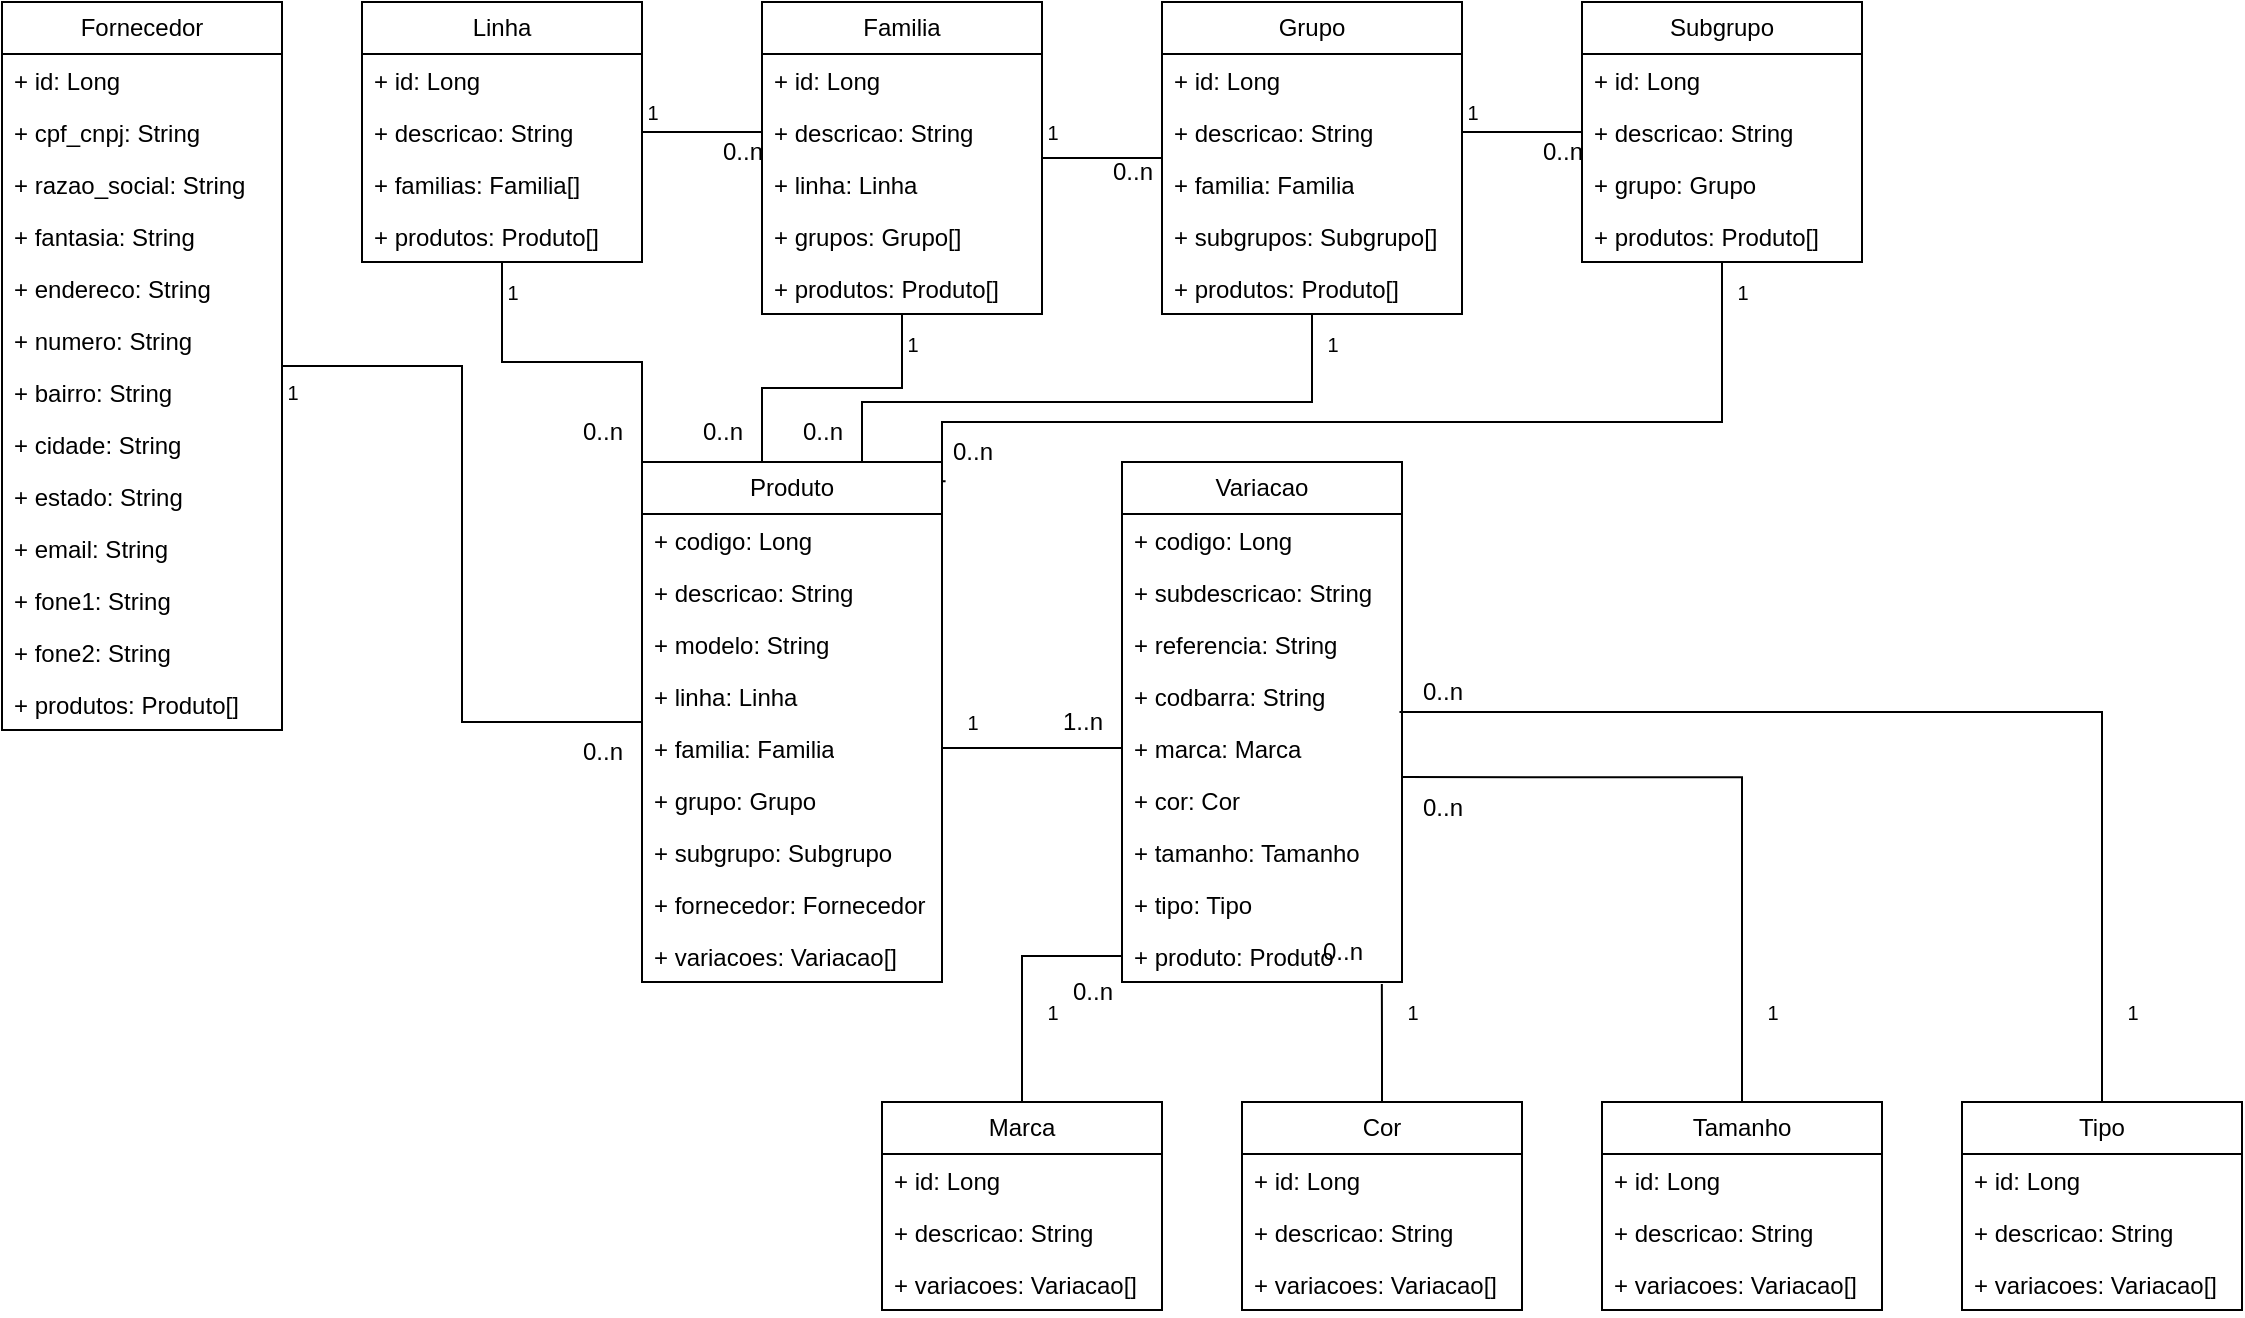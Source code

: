 <mxfile version="24.7.6">
  <diagram name="Página-1" id="uwY5rH605NIhkcGj8N-c">
    <mxGraphModel dx="1043" dy="580" grid="1" gridSize="10" guides="1" tooltips="1" connect="1" arrows="1" fold="1" page="1" pageScale="1" pageWidth="1169" pageHeight="827" math="0" shadow="0">
      <root>
        <mxCell id="0" />
        <mxCell id="1" parent="0" />
        <mxCell id="MWL_IQuI9ojlUBa2FBIf-15" style="edgeStyle=orthogonalEdgeStyle;rounded=0;orthogonalLoop=1;jettySize=auto;html=1;entryX=0;entryY=0;entryDx=0;entryDy=0;endArrow=none;endFill=0;" edge="1" parent="1" source="tdAu6xV_hupiu8KRXxIJ-1" target="EgEmd3ckSdjU1ePj8vTz-7">
          <mxGeometry relative="1" as="geometry" />
        </mxCell>
        <mxCell id="tdAu6xV_hupiu8KRXxIJ-1" value="Linha" style="swimlane;fontStyle=0;childLayout=stackLayout;horizontal=1;startSize=26;fillColor=none;horizontalStack=0;resizeParent=1;resizeParentMax=0;resizeLast=0;collapsible=1;marginBottom=0;whiteSpace=wrap;html=1;" parent="1" vertex="1">
          <mxGeometry x="220" y="40" width="140" height="130" as="geometry" />
        </mxCell>
        <mxCell id="tdAu6xV_hupiu8KRXxIJ-2" value="+ id: Long" style="text;strokeColor=none;fillColor=none;align=left;verticalAlign=top;spacingLeft=4;spacingRight=4;overflow=hidden;rotatable=0;points=[[0,0.5],[1,0.5]];portConstraint=eastwest;whiteSpace=wrap;html=1;" parent="tdAu6xV_hupiu8KRXxIJ-1" vertex="1">
          <mxGeometry y="26" width="140" height="26" as="geometry" />
        </mxCell>
        <mxCell id="tdAu6xV_hupiu8KRXxIJ-3" value="+ descricao: String" style="text;strokeColor=none;fillColor=none;align=left;verticalAlign=top;spacingLeft=4;spacingRight=4;overflow=hidden;rotatable=0;points=[[0,0.5],[1,0.5]];portConstraint=eastwest;whiteSpace=wrap;html=1;" parent="tdAu6xV_hupiu8KRXxIJ-1" vertex="1">
          <mxGeometry y="52" width="140" height="26" as="geometry" />
        </mxCell>
        <mxCell id="MWL_IQuI9ojlUBa2FBIf-1" value="+ familias: Familia[]" style="text;strokeColor=none;fillColor=none;align=left;verticalAlign=top;spacingLeft=4;spacingRight=4;overflow=hidden;rotatable=0;points=[[0,0.5],[1,0.5]];portConstraint=eastwest;whiteSpace=wrap;html=1;" vertex="1" parent="tdAu6xV_hupiu8KRXxIJ-1">
          <mxGeometry y="78" width="140" height="26" as="geometry" />
        </mxCell>
        <mxCell id="MWL_IQuI9ojlUBa2FBIf-30" value="+ produtos: Produto[]" style="text;strokeColor=none;fillColor=none;align=left;verticalAlign=top;spacingLeft=4;spacingRight=4;overflow=hidden;rotatable=0;points=[[0,0.5],[1,0.5]];portConstraint=eastwest;whiteSpace=wrap;html=1;" vertex="1" parent="tdAu6xV_hupiu8KRXxIJ-1">
          <mxGeometry y="104" width="140" height="26" as="geometry" />
        </mxCell>
        <mxCell id="MWL_IQuI9ojlUBa2FBIf-72" style="edgeStyle=orthogonalEdgeStyle;rounded=0;orthogonalLoop=1;jettySize=auto;html=1;endArrow=none;endFill=0;" edge="1" parent="1" source="tdAu6xV_hupiu8KRXxIJ-5" target="EgEmd3ckSdjU1ePj8vTz-7">
          <mxGeometry relative="1" as="geometry">
            <Array as="points">
              <mxPoint x="490" y="233" />
              <mxPoint x="420" y="233" />
            </Array>
          </mxGeometry>
        </mxCell>
        <mxCell id="tdAu6xV_hupiu8KRXxIJ-5" value="Familia" style="swimlane;fontStyle=0;childLayout=stackLayout;horizontal=1;startSize=26;fillColor=none;horizontalStack=0;resizeParent=1;resizeParentMax=0;resizeLast=0;collapsible=1;marginBottom=0;whiteSpace=wrap;html=1;" parent="1" vertex="1">
          <mxGeometry x="420" y="40" width="140" height="156" as="geometry" />
        </mxCell>
        <mxCell id="tdAu6xV_hupiu8KRXxIJ-6" value="+ id: Long" style="text;strokeColor=none;fillColor=none;align=left;verticalAlign=top;spacingLeft=4;spacingRight=4;overflow=hidden;rotatable=0;points=[[0,0.5],[1,0.5]];portConstraint=eastwest;whiteSpace=wrap;html=1;" parent="tdAu6xV_hupiu8KRXxIJ-5" vertex="1">
          <mxGeometry y="26" width="140" height="26" as="geometry" />
        </mxCell>
        <mxCell id="tdAu6xV_hupiu8KRXxIJ-7" value="+ descricao: String" style="text;strokeColor=none;fillColor=none;align=left;verticalAlign=top;spacingLeft=4;spacingRight=4;overflow=hidden;rotatable=0;points=[[0,0.5],[1,0.5]];portConstraint=eastwest;whiteSpace=wrap;html=1;" parent="tdAu6xV_hupiu8KRXxIJ-5" vertex="1">
          <mxGeometry y="52" width="140" height="26" as="geometry" />
        </mxCell>
        <mxCell id="MWL_IQuI9ojlUBa2FBIf-66" value="+ linha: Linha" style="text;strokeColor=none;fillColor=none;align=left;verticalAlign=top;spacingLeft=4;spacingRight=4;overflow=hidden;rotatable=0;points=[[0,0.5],[1,0.5]];portConstraint=eastwest;whiteSpace=wrap;html=1;" vertex="1" parent="tdAu6xV_hupiu8KRXxIJ-5">
          <mxGeometry y="78" width="140" height="26" as="geometry" />
        </mxCell>
        <mxCell id="MWL_IQuI9ojlUBa2FBIf-2" value="+ grupos: Grupo[]" style="text;strokeColor=none;fillColor=none;align=left;verticalAlign=top;spacingLeft=4;spacingRight=4;overflow=hidden;rotatable=0;points=[[0,0.5],[1,0.5]];portConstraint=eastwest;whiteSpace=wrap;html=1;" vertex="1" parent="tdAu6xV_hupiu8KRXxIJ-5">
          <mxGeometry y="104" width="140" height="26" as="geometry" />
        </mxCell>
        <mxCell id="MWL_IQuI9ojlUBa2FBIf-31" value="+ produtos: Produto[]" style="text;strokeColor=none;fillColor=none;align=left;verticalAlign=top;spacingLeft=4;spacingRight=4;overflow=hidden;rotatable=0;points=[[0,0.5],[1,0.5]];portConstraint=eastwest;whiteSpace=wrap;html=1;" vertex="1" parent="tdAu6xV_hupiu8KRXxIJ-5">
          <mxGeometry y="130" width="140" height="26" as="geometry" />
        </mxCell>
        <mxCell id="MWL_IQuI9ojlUBa2FBIf-70" style="edgeStyle=orthogonalEdgeStyle;rounded=0;orthogonalLoop=1;jettySize=auto;html=1;endArrow=none;endFill=0;" edge="1" parent="1" source="tdAu6xV_hupiu8KRXxIJ-9" target="tdAu6xV_hupiu8KRXxIJ-5">
          <mxGeometry relative="1" as="geometry" />
        </mxCell>
        <mxCell id="MWL_IQuI9ojlUBa2FBIf-73" style="edgeStyle=orthogonalEdgeStyle;rounded=0;orthogonalLoop=1;jettySize=auto;html=1;endArrow=none;endFill=0;" edge="1" parent="1" source="tdAu6xV_hupiu8KRXxIJ-9" target="EgEmd3ckSdjU1ePj8vTz-7">
          <mxGeometry relative="1" as="geometry">
            <Array as="points">
              <mxPoint x="695" y="240" />
              <mxPoint x="470" y="240" />
            </Array>
          </mxGeometry>
        </mxCell>
        <mxCell id="tdAu6xV_hupiu8KRXxIJ-9" value="Grupo" style="swimlane;fontStyle=0;childLayout=stackLayout;horizontal=1;startSize=26;fillColor=none;horizontalStack=0;resizeParent=1;resizeParentMax=0;resizeLast=0;collapsible=1;marginBottom=0;whiteSpace=wrap;html=1;" parent="1" vertex="1">
          <mxGeometry x="620" y="40" width="150" height="156" as="geometry" />
        </mxCell>
        <mxCell id="tdAu6xV_hupiu8KRXxIJ-10" value="+ id: Long" style="text;strokeColor=none;fillColor=none;align=left;verticalAlign=top;spacingLeft=4;spacingRight=4;overflow=hidden;rotatable=0;points=[[0,0.5],[1,0.5]];portConstraint=eastwest;whiteSpace=wrap;html=1;" parent="tdAu6xV_hupiu8KRXxIJ-9" vertex="1">
          <mxGeometry y="26" width="150" height="26" as="geometry" />
        </mxCell>
        <mxCell id="tdAu6xV_hupiu8KRXxIJ-11" value="+ descricao: String" style="text;strokeColor=none;fillColor=none;align=left;verticalAlign=top;spacingLeft=4;spacingRight=4;overflow=hidden;rotatable=0;points=[[0,0.5],[1,0.5]];portConstraint=eastwest;whiteSpace=wrap;html=1;" parent="tdAu6xV_hupiu8KRXxIJ-9" vertex="1">
          <mxGeometry y="52" width="150" height="26" as="geometry" />
        </mxCell>
        <mxCell id="MWL_IQuI9ojlUBa2FBIf-67" value="+ familia: Familia" style="text;strokeColor=none;fillColor=none;align=left;verticalAlign=top;spacingLeft=4;spacingRight=4;overflow=hidden;rotatable=0;points=[[0,0.5],[1,0.5]];portConstraint=eastwest;whiteSpace=wrap;html=1;" vertex="1" parent="tdAu6xV_hupiu8KRXxIJ-9">
          <mxGeometry y="78" width="150" height="26" as="geometry" />
        </mxCell>
        <mxCell id="MWL_IQuI9ojlUBa2FBIf-3" value="+ subgrupos: Subgrupo[]" style="text;strokeColor=none;fillColor=none;align=left;verticalAlign=top;spacingLeft=4;spacingRight=4;overflow=hidden;rotatable=0;points=[[0,0.5],[1,0.5]];portConstraint=eastwest;whiteSpace=wrap;html=1;" vertex="1" parent="tdAu6xV_hupiu8KRXxIJ-9">
          <mxGeometry y="104" width="150" height="26" as="geometry" />
        </mxCell>
        <mxCell id="MWL_IQuI9ojlUBa2FBIf-32" value="+ produtos: Produto[]" style="text;strokeColor=none;fillColor=none;align=left;verticalAlign=top;spacingLeft=4;spacingRight=4;overflow=hidden;rotatable=0;points=[[0,0.5],[1,0.5]];portConstraint=eastwest;whiteSpace=wrap;html=1;" vertex="1" parent="tdAu6xV_hupiu8KRXxIJ-9">
          <mxGeometry y="130" width="150" height="26" as="geometry" />
        </mxCell>
        <mxCell id="tdAu6xV_hupiu8KRXxIJ-12" value="Subgrupo" style="swimlane;fontStyle=0;childLayout=stackLayout;horizontal=1;startSize=26;fillColor=none;horizontalStack=0;resizeParent=1;resizeParentMax=0;resizeLast=0;collapsible=1;marginBottom=0;whiteSpace=wrap;html=1;" parent="1" vertex="1">
          <mxGeometry x="830" y="40" width="140" height="130" as="geometry" />
        </mxCell>
        <mxCell id="tdAu6xV_hupiu8KRXxIJ-13" value="+ id: Long" style="text;strokeColor=none;fillColor=none;align=left;verticalAlign=top;spacingLeft=4;spacingRight=4;overflow=hidden;rotatable=0;points=[[0,0.5],[1,0.5]];portConstraint=eastwest;whiteSpace=wrap;html=1;" parent="tdAu6xV_hupiu8KRXxIJ-12" vertex="1">
          <mxGeometry y="26" width="140" height="26" as="geometry" />
        </mxCell>
        <mxCell id="tdAu6xV_hupiu8KRXxIJ-14" value="+ descricao: String" style="text;strokeColor=none;fillColor=none;align=left;verticalAlign=top;spacingLeft=4;spacingRight=4;overflow=hidden;rotatable=0;points=[[0,0.5],[1,0.5]];portConstraint=eastwest;whiteSpace=wrap;html=1;" parent="tdAu6xV_hupiu8KRXxIJ-12" vertex="1">
          <mxGeometry y="52" width="140" height="26" as="geometry" />
        </mxCell>
        <mxCell id="MWL_IQuI9ojlUBa2FBIf-68" value="+ grupo: Grupo" style="text;strokeColor=none;fillColor=none;align=left;verticalAlign=top;spacingLeft=4;spacingRight=4;overflow=hidden;rotatable=0;points=[[0,0.5],[1,0.5]];portConstraint=eastwest;whiteSpace=wrap;html=1;" vertex="1" parent="tdAu6xV_hupiu8KRXxIJ-12">
          <mxGeometry y="78" width="140" height="26" as="geometry" />
        </mxCell>
        <mxCell id="MWL_IQuI9ojlUBa2FBIf-33" value="+ produtos: Produto[]" style="text;strokeColor=none;fillColor=none;align=left;verticalAlign=top;spacingLeft=4;spacingRight=4;overflow=hidden;rotatable=0;points=[[0,0.5],[1,0.5]];portConstraint=eastwest;whiteSpace=wrap;html=1;" vertex="1" parent="tdAu6xV_hupiu8KRXxIJ-12">
          <mxGeometry y="104" width="140" height="26" as="geometry" />
        </mxCell>
        <mxCell id="MWL_IQuI9ojlUBa2FBIf-22" style="edgeStyle=orthogonalEdgeStyle;rounded=0;orthogonalLoop=1;jettySize=auto;html=1;endArrow=none;endFill=0;" edge="1" parent="1" source="tdAu6xV_hupiu8KRXxIJ-15" target="EgEmd3ckSdjU1ePj8vTz-23">
          <mxGeometry relative="1" as="geometry">
            <Array as="points">
              <mxPoint x="550" y="517" />
              <mxPoint x="600" y="517" />
            </Array>
          </mxGeometry>
        </mxCell>
        <mxCell id="tdAu6xV_hupiu8KRXxIJ-15" value="Marca" style="swimlane;fontStyle=0;childLayout=stackLayout;horizontal=1;startSize=26;fillColor=none;horizontalStack=0;resizeParent=1;resizeParentMax=0;resizeLast=0;collapsible=1;marginBottom=0;whiteSpace=wrap;html=1;" parent="1" vertex="1">
          <mxGeometry x="480" y="590" width="140" height="104" as="geometry" />
        </mxCell>
        <mxCell id="tdAu6xV_hupiu8KRXxIJ-16" value="+ id: Long" style="text;strokeColor=none;fillColor=none;align=left;verticalAlign=top;spacingLeft=4;spacingRight=4;overflow=hidden;rotatable=0;points=[[0,0.5],[1,0.5]];portConstraint=eastwest;whiteSpace=wrap;html=1;" parent="tdAu6xV_hupiu8KRXxIJ-15" vertex="1">
          <mxGeometry y="26" width="140" height="26" as="geometry" />
        </mxCell>
        <mxCell id="tdAu6xV_hupiu8KRXxIJ-17" value="+ descricao: String" style="text;strokeColor=none;fillColor=none;align=left;verticalAlign=top;spacingLeft=4;spacingRight=4;overflow=hidden;rotatable=0;points=[[0,0.5],[1,0.5]];portConstraint=eastwest;whiteSpace=wrap;html=1;" parent="tdAu6xV_hupiu8KRXxIJ-15" vertex="1">
          <mxGeometry y="52" width="140" height="26" as="geometry" />
        </mxCell>
        <mxCell id="MWL_IQuI9ojlUBa2FBIf-35" value="+ variacoes: Variacao[]" style="text;strokeColor=none;fillColor=none;align=left;verticalAlign=top;spacingLeft=4;spacingRight=4;overflow=hidden;rotatable=0;points=[[0,0.5],[1,0.5]];portConstraint=eastwest;whiteSpace=wrap;html=1;" vertex="1" parent="tdAu6xV_hupiu8KRXxIJ-15">
          <mxGeometry y="78" width="140" height="26" as="geometry" />
        </mxCell>
        <mxCell id="MWL_IQuI9ojlUBa2FBIf-14" style="edgeStyle=orthogonalEdgeStyle;rounded=0;orthogonalLoop=1;jettySize=auto;html=1;endArrow=none;endFill=0;" edge="1" parent="1" source="tdAu6xV_hupiu8KRXxIJ-18" target="EgEmd3ckSdjU1ePj8vTz-7">
          <mxGeometry relative="1" as="geometry" />
        </mxCell>
        <mxCell id="tdAu6xV_hupiu8KRXxIJ-18" value="Fornecedor" style="swimlane;fontStyle=0;childLayout=stackLayout;horizontal=1;startSize=26;fillColor=none;horizontalStack=0;resizeParent=1;resizeParentMax=0;resizeLast=0;collapsible=1;marginBottom=0;whiteSpace=wrap;html=1;" parent="1" vertex="1">
          <mxGeometry x="40" y="40" width="140" height="364" as="geometry" />
        </mxCell>
        <mxCell id="tdAu6xV_hupiu8KRXxIJ-19" value="+ id: Long" style="text;strokeColor=none;fillColor=none;align=left;verticalAlign=top;spacingLeft=4;spacingRight=4;overflow=hidden;rotatable=0;points=[[0,0.5],[1,0.5]];portConstraint=eastwest;whiteSpace=wrap;html=1;" parent="tdAu6xV_hupiu8KRXxIJ-18" vertex="1">
          <mxGeometry y="26" width="140" height="26" as="geometry" />
        </mxCell>
        <mxCell id="tdAu6xV_hupiu8KRXxIJ-21" value="+ cpf_cnpj: String" style="text;strokeColor=none;fillColor=none;align=left;verticalAlign=top;spacingLeft=4;spacingRight=4;overflow=hidden;rotatable=0;points=[[0,0.5],[1,0.5]];portConstraint=eastwest;whiteSpace=wrap;html=1;" parent="tdAu6xV_hupiu8KRXxIJ-18" vertex="1">
          <mxGeometry y="52" width="140" height="26" as="geometry" />
        </mxCell>
        <mxCell id="tdAu6xV_hupiu8KRXxIJ-20" value="+ razao_social: String" style="text;strokeColor=none;fillColor=none;align=left;verticalAlign=top;spacingLeft=4;spacingRight=4;overflow=hidden;rotatable=0;points=[[0,0.5],[1,0.5]];portConstraint=eastwest;whiteSpace=wrap;html=1;" parent="tdAu6xV_hupiu8KRXxIJ-18" vertex="1">
          <mxGeometry y="78" width="140" height="26" as="geometry" />
        </mxCell>
        <mxCell id="EgEmd3ckSdjU1ePj8vTz-16" value="+ fantasia: String" style="text;strokeColor=none;fillColor=none;align=left;verticalAlign=top;spacingLeft=4;spacingRight=4;overflow=hidden;rotatable=0;points=[[0,0.5],[1,0.5]];portConstraint=eastwest;whiteSpace=wrap;html=1;" parent="tdAu6xV_hupiu8KRXxIJ-18" vertex="1">
          <mxGeometry y="104" width="140" height="26" as="geometry" />
        </mxCell>
        <mxCell id="tdAu6xV_hupiu8KRXxIJ-23" value="+ endereco: String" style="text;strokeColor=none;fillColor=none;align=left;verticalAlign=top;spacingLeft=4;spacingRight=4;overflow=hidden;rotatable=0;points=[[0,0.5],[1,0.5]];portConstraint=eastwest;whiteSpace=wrap;html=1;" parent="tdAu6xV_hupiu8KRXxIJ-18" vertex="1">
          <mxGeometry y="130" width="140" height="26" as="geometry" />
        </mxCell>
        <mxCell id="tdAu6xV_hupiu8KRXxIJ-24" value="+ numero: String" style="text;strokeColor=none;fillColor=none;align=left;verticalAlign=top;spacingLeft=4;spacingRight=4;overflow=hidden;rotatable=0;points=[[0,0.5],[1,0.5]];portConstraint=eastwest;whiteSpace=wrap;html=1;" parent="tdAu6xV_hupiu8KRXxIJ-18" vertex="1">
          <mxGeometry y="156" width="140" height="26" as="geometry" />
        </mxCell>
        <mxCell id="EgEmd3ckSdjU1ePj8vTz-14" value="+ bairro: String" style="text;strokeColor=none;fillColor=none;align=left;verticalAlign=top;spacingLeft=4;spacingRight=4;overflow=hidden;rotatable=0;points=[[0,0.5],[1,0.5]];portConstraint=eastwest;whiteSpace=wrap;html=1;" parent="tdAu6xV_hupiu8KRXxIJ-18" vertex="1">
          <mxGeometry y="182" width="140" height="26" as="geometry" />
        </mxCell>
        <mxCell id="tdAu6xV_hupiu8KRXxIJ-22" value="+ cidade: String" style="text;strokeColor=none;fillColor=none;align=left;verticalAlign=top;spacingLeft=4;spacingRight=4;overflow=hidden;rotatable=0;points=[[0,0.5],[1,0.5]];portConstraint=eastwest;whiteSpace=wrap;html=1;" parent="tdAu6xV_hupiu8KRXxIJ-18" vertex="1">
          <mxGeometry y="208" width="140" height="26" as="geometry" />
        </mxCell>
        <mxCell id="EgEmd3ckSdjU1ePj8vTz-15" value="+ estado: String" style="text;strokeColor=none;fillColor=none;align=left;verticalAlign=top;spacingLeft=4;spacingRight=4;overflow=hidden;rotatable=0;points=[[0,0.5],[1,0.5]];portConstraint=eastwest;whiteSpace=wrap;html=1;" parent="tdAu6xV_hupiu8KRXxIJ-18" vertex="1">
          <mxGeometry y="234" width="140" height="26" as="geometry" />
        </mxCell>
        <mxCell id="EgEmd3ckSdjU1ePj8vTz-17" value="+ email: String" style="text;strokeColor=none;fillColor=none;align=left;verticalAlign=top;spacingLeft=4;spacingRight=4;overflow=hidden;rotatable=0;points=[[0,0.5],[1,0.5]];portConstraint=eastwest;whiteSpace=wrap;html=1;" parent="tdAu6xV_hupiu8KRXxIJ-18" vertex="1">
          <mxGeometry y="260" width="140" height="26" as="geometry" />
        </mxCell>
        <mxCell id="EgEmd3ckSdjU1ePj8vTz-18" value="+ fone1: String" style="text;strokeColor=none;fillColor=none;align=left;verticalAlign=top;spacingLeft=4;spacingRight=4;overflow=hidden;rotatable=0;points=[[0,0.5],[1,0.5]];portConstraint=eastwest;whiteSpace=wrap;html=1;" parent="tdAu6xV_hupiu8KRXxIJ-18" vertex="1">
          <mxGeometry y="286" width="140" height="26" as="geometry" />
        </mxCell>
        <mxCell id="EgEmd3ckSdjU1ePj8vTz-19" value="+ fone2: String" style="text;strokeColor=none;fillColor=none;align=left;verticalAlign=top;spacingLeft=4;spacingRight=4;overflow=hidden;rotatable=0;points=[[0,0.5],[1,0.5]];portConstraint=eastwest;whiteSpace=wrap;html=1;" parent="tdAu6xV_hupiu8KRXxIJ-18" vertex="1">
          <mxGeometry y="312" width="140" height="26" as="geometry" />
        </mxCell>
        <mxCell id="MWL_IQuI9ojlUBa2FBIf-28" value="+ produtos: Produto[]" style="text;strokeColor=none;fillColor=none;align=left;verticalAlign=top;spacingLeft=4;spacingRight=4;overflow=hidden;rotatable=0;points=[[0,0.5],[1,0.5]];portConstraint=eastwest;whiteSpace=wrap;html=1;" vertex="1" parent="tdAu6xV_hupiu8KRXxIJ-18">
          <mxGeometry y="338" width="140" height="26" as="geometry" />
        </mxCell>
        <mxCell id="EgEmd3ckSdjU1ePj8vTz-1" value="Cor" style="swimlane;fontStyle=0;childLayout=stackLayout;horizontal=1;startSize=26;fillColor=none;horizontalStack=0;resizeParent=1;resizeParentMax=0;resizeLast=0;collapsible=1;marginBottom=0;whiteSpace=wrap;html=1;" parent="1" vertex="1">
          <mxGeometry x="660" y="590" width="140" height="104" as="geometry" />
        </mxCell>
        <mxCell id="EgEmd3ckSdjU1ePj8vTz-2" value="+ id: Long" style="text;strokeColor=none;fillColor=none;align=left;verticalAlign=top;spacingLeft=4;spacingRight=4;overflow=hidden;rotatable=0;points=[[0,0.5],[1,0.5]];portConstraint=eastwest;whiteSpace=wrap;html=1;" parent="EgEmd3ckSdjU1ePj8vTz-1" vertex="1">
          <mxGeometry y="26" width="140" height="26" as="geometry" />
        </mxCell>
        <mxCell id="EgEmd3ckSdjU1ePj8vTz-3" value="+ descricao: String" style="text;strokeColor=none;fillColor=none;align=left;verticalAlign=top;spacingLeft=4;spacingRight=4;overflow=hidden;rotatable=0;points=[[0,0.5],[1,0.5]];portConstraint=eastwest;whiteSpace=wrap;html=1;" parent="EgEmd3ckSdjU1ePj8vTz-1" vertex="1">
          <mxGeometry y="52" width="140" height="26" as="geometry" />
        </mxCell>
        <mxCell id="MWL_IQuI9ojlUBa2FBIf-36" value="+ variacoes: Variacao[]" style="text;strokeColor=none;fillColor=none;align=left;verticalAlign=top;spacingLeft=4;spacingRight=4;overflow=hidden;rotatable=0;points=[[0,0.5],[1,0.5]];portConstraint=eastwest;whiteSpace=wrap;html=1;" vertex="1" parent="EgEmd3ckSdjU1ePj8vTz-1">
          <mxGeometry y="78" width="140" height="26" as="geometry" />
        </mxCell>
        <mxCell id="EgEmd3ckSdjU1ePj8vTz-4" value="Tamanho" style="swimlane;fontStyle=0;childLayout=stackLayout;horizontal=1;startSize=26;fillColor=none;horizontalStack=0;resizeParent=1;resizeParentMax=0;resizeLast=0;collapsible=1;marginBottom=0;whiteSpace=wrap;html=1;" parent="1" vertex="1">
          <mxGeometry x="840" y="590" width="140" height="104" as="geometry" />
        </mxCell>
        <mxCell id="EgEmd3ckSdjU1ePj8vTz-5" value="+ id: Long" style="text;strokeColor=none;fillColor=none;align=left;verticalAlign=top;spacingLeft=4;spacingRight=4;overflow=hidden;rotatable=0;points=[[0,0.5],[1,0.5]];portConstraint=eastwest;whiteSpace=wrap;html=1;" parent="EgEmd3ckSdjU1ePj8vTz-4" vertex="1">
          <mxGeometry y="26" width="140" height="26" as="geometry" />
        </mxCell>
        <mxCell id="EgEmd3ckSdjU1ePj8vTz-6" value="+ descricao: String" style="text;strokeColor=none;fillColor=none;align=left;verticalAlign=top;spacingLeft=4;spacingRight=4;overflow=hidden;rotatable=0;points=[[0,0.5],[1,0.5]];portConstraint=eastwest;whiteSpace=wrap;html=1;" parent="EgEmd3ckSdjU1ePj8vTz-4" vertex="1">
          <mxGeometry y="52" width="140" height="26" as="geometry" />
        </mxCell>
        <mxCell id="MWL_IQuI9ojlUBa2FBIf-37" value="+ variacoes: Variacao[]" style="text;strokeColor=none;fillColor=none;align=left;verticalAlign=top;spacingLeft=4;spacingRight=4;overflow=hidden;rotatable=0;points=[[0,0.5],[1,0.5]];portConstraint=eastwest;whiteSpace=wrap;html=1;" vertex="1" parent="EgEmd3ckSdjU1ePj8vTz-4">
          <mxGeometry y="78" width="140" height="26" as="geometry" />
        </mxCell>
        <mxCell id="EgEmd3ckSdjU1ePj8vTz-7" value="Produto" style="swimlane;fontStyle=0;childLayout=stackLayout;horizontal=1;startSize=26;fillColor=none;horizontalStack=0;resizeParent=1;resizeParentMax=0;resizeLast=0;collapsible=1;marginBottom=0;whiteSpace=wrap;html=1;" parent="1" vertex="1">
          <mxGeometry x="360" y="270" width="150" height="260" as="geometry" />
        </mxCell>
        <mxCell id="EgEmd3ckSdjU1ePj8vTz-8" value="+ codigo: Long" style="text;strokeColor=none;fillColor=none;align=left;verticalAlign=top;spacingLeft=4;spacingRight=4;overflow=hidden;rotatable=0;points=[[0,0.5],[1,0.5]];portConstraint=eastwest;whiteSpace=wrap;html=1;" parent="EgEmd3ckSdjU1ePj8vTz-7" vertex="1">
          <mxGeometry y="26" width="150" height="26" as="geometry" />
        </mxCell>
        <mxCell id="EgEmd3ckSdjU1ePj8vTz-9" value="+ descricao: String" style="text;strokeColor=none;fillColor=none;align=left;verticalAlign=top;spacingLeft=4;spacingRight=4;overflow=hidden;rotatable=0;points=[[0,0.5],[1,0.5]];portConstraint=eastwest;whiteSpace=wrap;html=1;" parent="EgEmd3ckSdjU1ePj8vTz-7" vertex="1">
          <mxGeometry y="52" width="150" height="26" as="geometry" />
        </mxCell>
        <mxCell id="EgEmd3ckSdjU1ePj8vTz-10" value="+ modelo: String" style="text;strokeColor=none;fillColor=none;align=left;verticalAlign=top;spacingLeft=4;spacingRight=4;overflow=hidden;rotatable=0;points=[[0,0.5],[1,0.5]];portConstraint=eastwest;whiteSpace=wrap;html=1;" parent="EgEmd3ckSdjU1ePj8vTz-7" vertex="1">
          <mxGeometry y="78" width="150" height="26" as="geometry" />
        </mxCell>
        <mxCell id="EgEmd3ckSdjU1ePj8vTz-88" value="+ linha: Linha" style="text;strokeColor=none;fillColor=none;align=left;verticalAlign=top;spacingLeft=4;spacingRight=4;overflow=hidden;rotatable=0;points=[[0,0.5],[1,0.5]];portConstraint=eastwest;whiteSpace=wrap;html=1;" parent="EgEmd3ckSdjU1ePj8vTz-7" vertex="1">
          <mxGeometry y="104" width="150" height="26" as="geometry" />
        </mxCell>
        <mxCell id="MWL_IQuI9ojlUBa2FBIf-5" value="+ familia: Familia" style="text;strokeColor=none;fillColor=none;align=left;verticalAlign=top;spacingLeft=4;spacingRight=4;overflow=hidden;rotatable=0;points=[[0,0.5],[1,0.5]];portConstraint=eastwest;whiteSpace=wrap;html=1;" vertex="1" parent="EgEmd3ckSdjU1ePj8vTz-7">
          <mxGeometry y="130" width="150" height="26" as="geometry" />
        </mxCell>
        <mxCell id="MWL_IQuI9ojlUBa2FBIf-6" value="+ grupo: Grupo" style="text;strokeColor=none;fillColor=none;align=left;verticalAlign=top;spacingLeft=4;spacingRight=4;overflow=hidden;rotatable=0;points=[[0,0.5],[1,0.5]];portConstraint=eastwest;whiteSpace=wrap;html=1;" vertex="1" parent="EgEmd3ckSdjU1ePj8vTz-7">
          <mxGeometry y="156" width="150" height="26" as="geometry" />
        </mxCell>
        <mxCell id="MWL_IQuI9ojlUBa2FBIf-7" value="+ subgrupo: Subgrupo" style="text;strokeColor=none;fillColor=none;align=left;verticalAlign=top;spacingLeft=4;spacingRight=4;overflow=hidden;rotatable=0;points=[[0,0.5],[1,0.5]];portConstraint=eastwest;whiteSpace=wrap;html=1;" vertex="1" parent="EgEmd3ckSdjU1ePj8vTz-7">
          <mxGeometry y="182" width="150" height="26" as="geometry" />
        </mxCell>
        <mxCell id="MWL_IQuI9ojlUBa2FBIf-8" value="+ fornecedor: Fornecedor" style="text;strokeColor=none;fillColor=none;align=left;verticalAlign=top;spacingLeft=4;spacingRight=4;overflow=hidden;rotatable=0;points=[[0,0.5],[1,0.5]];portConstraint=eastwest;whiteSpace=wrap;html=1;" vertex="1" parent="EgEmd3ckSdjU1ePj8vTz-7">
          <mxGeometry y="208" width="150" height="26" as="geometry" />
        </mxCell>
        <mxCell id="MWL_IQuI9ojlUBa2FBIf-9" value="+ variacoes: Variacao[]" style="text;strokeColor=none;fillColor=none;align=left;verticalAlign=top;spacingLeft=4;spacingRight=4;overflow=hidden;rotatable=0;points=[[0,0.5],[1,0.5]];portConstraint=eastwest;whiteSpace=wrap;html=1;" vertex="1" parent="EgEmd3ckSdjU1ePj8vTz-7">
          <mxGeometry y="234" width="150" height="26" as="geometry" />
        </mxCell>
        <mxCell id="EgEmd3ckSdjU1ePj8vTz-20" value="Tipo" style="swimlane;fontStyle=0;childLayout=stackLayout;horizontal=1;startSize=26;fillColor=none;horizontalStack=0;resizeParent=1;resizeParentMax=0;resizeLast=0;collapsible=1;marginBottom=0;whiteSpace=wrap;html=1;" parent="1" vertex="1">
          <mxGeometry x="1020" y="590" width="140" height="104" as="geometry" />
        </mxCell>
        <mxCell id="EgEmd3ckSdjU1ePj8vTz-21" value="+ id: Long" style="text;strokeColor=none;fillColor=none;align=left;verticalAlign=top;spacingLeft=4;spacingRight=4;overflow=hidden;rotatable=0;points=[[0,0.5],[1,0.5]];portConstraint=eastwest;whiteSpace=wrap;html=1;" parent="EgEmd3ckSdjU1ePj8vTz-20" vertex="1">
          <mxGeometry y="26" width="140" height="26" as="geometry" />
        </mxCell>
        <mxCell id="EgEmd3ckSdjU1ePj8vTz-22" value="+ descricao: String" style="text;strokeColor=none;fillColor=none;align=left;verticalAlign=top;spacingLeft=4;spacingRight=4;overflow=hidden;rotatable=0;points=[[0,0.5],[1,0.5]];portConstraint=eastwest;whiteSpace=wrap;html=1;" parent="EgEmd3ckSdjU1ePj8vTz-20" vertex="1">
          <mxGeometry y="52" width="140" height="26" as="geometry" />
        </mxCell>
        <mxCell id="MWL_IQuI9ojlUBa2FBIf-38" value="+ variacoes: Variacao[]" style="text;strokeColor=none;fillColor=none;align=left;verticalAlign=top;spacingLeft=4;spacingRight=4;overflow=hidden;rotatable=0;points=[[0,0.5],[1,0.5]];portConstraint=eastwest;whiteSpace=wrap;html=1;" vertex="1" parent="EgEmd3ckSdjU1ePj8vTz-20">
          <mxGeometry y="78" width="140" height="26" as="geometry" />
        </mxCell>
        <mxCell id="EgEmd3ckSdjU1ePj8vTz-23" value="Variacao" style="swimlane;fontStyle=0;childLayout=stackLayout;horizontal=1;startSize=26;fillColor=none;horizontalStack=0;resizeParent=1;resizeParentMax=0;resizeLast=0;collapsible=1;marginBottom=0;whiteSpace=wrap;html=1;" parent="1" vertex="1">
          <mxGeometry x="600" y="270" width="140" height="260" as="geometry" />
        </mxCell>
        <mxCell id="EgEmd3ckSdjU1ePj8vTz-24" value="+ codigo: Long" style="text;strokeColor=none;fillColor=none;align=left;verticalAlign=top;spacingLeft=4;spacingRight=4;overflow=hidden;rotatable=0;points=[[0,0.5],[1,0.5]];portConstraint=eastwest;whiteSpace=wrap;html=1;" parent="EgEmd3ckSdjU1ePj8vTz-23" vertex="1">
          <mxGeometry y="26" width="140" height="26" as="geometry" />
        </mxCell>
        <mxCell id="EgEmd3ckSdjU1ePj8vTz-25" value="+ subdescricao: String" style="text;strokeColor=none;fillColor=none;align=left;verticalAlign=top;spacingLeft=4;spacingRight=4;overflow=hidden;rotatable=0;points=[[0,0.5],[1,0.5]];portConstraint=eastwest;whiteSpace=wrap;html=1;" parent="EgEmd3ckSdjU1ePj8vTz-23" vertex="1">
          <mxGeometry y="52" width="140" height="26" as="geometry" />
        </mxCell>
        <mxCell id="EgEmd3ckSdjU1ePj8vTz-26" value="+ referencia: String" style="text;strokeColor=none;fillColor=none;align=left;verticalAlign=top;spacingLeft=4;spacingRight=4;overflow=hidden;rotatable=0;points=[[0,0.5],[1,0.5]];portConstraint=eastwest;whiteSpace=wrap;html=1;" parent="EgEmd3ckSdjU1ePj8vTz-23" vertex="1">
          <mxGeometry y="78" width="140" height="26" as="geometry" />
        </mxCell>
        <mxCell id="EgEmd3ckSdjU1ePj8vTz-27" value="+ codbarra: String" style="text;strokeColor=none;fillColor=none;align=left;verticalAlign=top;spacingLeft=4;spacingRight=4;overflow=hidden;rotatable=0;points=[[0,0.5],[1,0.5]];portConstraint=eastwest;whiteSpace=wrap;html=1;" parent="EgEmd3ckSdjU1ePj8vTz-23" vertex="1">
          <mxGeometry y="104" width="140" height="26" as="geometry" />
        </mxCell>
        <mxCell id="MWL_IQuI9ojlUBa2FBIf-10" value="+ marca: Marca" style="text;strokeColor=none;fillColor=none;align=left;verticalAlign=top;spacingLeft=4;spacingRight=4;overflow=hidden;rotatable=0;points=[[0,0.5],[1,0.5]];portConstraint=eastwest;whiteSpace=wrap;html=1;" vertex="1" parent="EgEmd3ckSdjU1ePj8vTz-23">
          <mxGeometry y="130" width="140" height="26" as="geometry" />
        </mxCell>
        <mxCell id="MWL_IQuI9ojlUBa2FBIf-11" value="+ cor: Cor" style="text;strokeColor=none;fillColor=none;align=left;verticalAlign=top;spacingLeft=4;spacingRight=4;overflow=hidden;rotatable=0;points=[[0,0.5],[1,0.5]];portConstraint=eastwest;whiteSpace=wrap;html=1;" vertex="1" parent="EgEmd3ckSdjU1ePj8vTz-23">
          <mxGeometry y="156" width="140" height="26" as="geometry" />
        </mxCell>
        <mxCell id="MWL_IQuI9ojlUBa2FBIf-12" value="+ tamanho: Tamanho" style="text;strokeColor=none;fillColor=none;align=left;verticalAlign=top;spacingLeft=4;spacingRight=4;overflow=hidden;rotatable=0;points=[[0,0.5],[1,0.5]];portConstraint=eastwest;whiteSpace=wrap;html=1;" vertex="1" parent="EgEmd3ckSdjU1ePj8vTz-23">
          <mxGeometry y="182" width="140" height="26" as="geometry" />
        </mxCell>
        <mxCell id="MWL_IQuI9ojlUBa2FBIf-13" value="+ tipo: Tipo" style="text;strokeColor=none;fillColor=none;align=left;verticalAlign=top;spacingLeft=4;spacingRight=4;overflow=hidden;rotatable=0;points=[[0,0.5],[1,0.5]];portConstraint=eastwest;whiteSpace=wrap;html=1;" vertex="1" parent="EgEmd3ckSdjU1ePj8vTz-23">
          <mxGeometry y="208" width="140" height="26" as="geometry" />
        </mxCell>
        <mxCell id="MWL_IQuI9ojlUBa2FBIf-34" value="+ produto: Produto" style="text;strokeColor=none;fillColor=none;align=left;verticalAlign=top;spacingLeft=4;spacingRight=4;overflow=hidden;rotatable=0;points=[[0,0.5],[1,0.5]];portConstraint=eastwest;whiteSpace=wrap;html=1;" vertex="1" parent="EgEmd3ckSdjU1ePj8vTz-23">
          <mxGeometry y="234" width="140" height="26" as="geometry" />
        </mxCell>
        <mxCell id="MWL_IQuI9ojlUBa2FBIf-25" style="edgeStyle=orthogonalEdgeStyle;rounded=0;orthogonalLoop=1;jettySize=auto;html=1;entryX=1;entryY=1.06;entryDx=0;entryDy=0;entryPerimeter=0;endArrow=none;endFill=0;" edge="1" parent="1" source="EgEmd3ckSdjU1ePj8vTz-4" target="MWL_IQuI9ojlUBa2FBIf-10">
          <mxGeometry relative="1" as="geometry" />
        </mxCell>
        <mxCell id="MWL_IQuI9ojlUBa2FBIf-26" style="edgeStyle=orthogonalEdgeStyle;rounded=0;orthogonalLoop=1;jettySize=auto;html=1;entryX=0.991;entryY=0.806;entryDx=0;entryDy=0;entryPerimeter=0;endArrow=none;endFill=0;" edge="1" parent="1" source="EgEmd3ckSdjU1ePj8vTz-20" target="EgEmd3ckSdjU1ePj8vTz-27">
          <mxGeometry relative="1" as="geometry" />
        </mxCell>
        <mxCell id="MWL_IQuI9ojlUBa2FBIf-27" style="edgeStyle=orthogonalEdgeStyle;rounded=0;orthogonalLoop=1;jettySize=auto;html=1;entryX=1;entryY=0.5;entryDx=0;entryDy=0;endArrow=none;endFill=0;" edge="1" parent="1" source="MWL_IQuI9ojlUBa2FBIf-10" target="MWL_IQuI9ojlUBa2FBIf-5">
          <mxGeometry relative="1" as="geometry" />
        </mxCell>
        <mxCell id="MWL_IQuI9ojlUBa2FBIf-39" style="edgeStyle=orthogonalEdgeStyle;rounded=0;orthogonalLoop=1;jettySize=auto;html=1;entryX=0.928;entryY=1.039;entryDx=0;entryDy=0;entryPerimeter=0;endArrow=none;endFill=0;" edge="1" parent="1" source="EgEmd3ckSdjU1ePj8vTz-1" target="MWL_IQuI9ojlUBa2FBIf-34">
          <mxGeometry relative="1" as="geometry" />
        </mxCell>
        <mxCell id="MWL_IQuI9ojlUBa2FBIf-40" value="1" style="text;html=1;align=center;verticalAlign=middle;resizable=0;points=[];autosize=1;strokeColor=none;fillColor=none;fontSize=10;" vertex="1" parent="1">
          <mxGeometry x="170" y="220" width="30" height="30" as="geometry" />
        </mxCell>
        <mxCell id="MWL_IQuI9ojlUBa2FBIf-41" value="1" style="text;html=1;align=center;verticalAlign=middle;resizable=0;points=[];autosize=1;strokeColor=none;fillColor=none;fontSize=10;" vertex="1" parent="1">
          <mxGeometry x="280" y="170" width="30" height="30" as="geometry" />
        </mxCell>
        <mxCell id="MWL_IQuI9ojlUBa2FBIf-45" value="0..n" style="text;html=1;align=center;verticalAlign=middle;resizable=0;points=[];autosize=1;strokeColor=none;fillColor=none;" vertex="1" parent="1">
          <mxGeometry x="320" y="400" width="40" height="30" as="geometry" />
        </mxCell>
        <mxCell id="MWL_IQuI9ojlUBa2FBIf-46" value="0..n" style="text;html=1;align=center;verticalAlign=middle;resizable=0;points=[];autosize=1;strokeColor=none;fillColor=none;" vertex="1" parent="1">
          <mxGeometry x="320" y="240" width="40" height="30" as="geometry" />
        </mxCell>
        <mxCell id="MWL_IQuI9ojlUBa2FBIf-47" value="0..n" style="text;html=1;align=center;verticalAlign=middle;resizable=0;points=[];autosize=1;strokeColor=none;fillColor=none;" vertex="1" parent="1">
          <mxGeometry x="380" y="240" width="40" height="30" as="geometry" />
        </mxCell>
        <mxCell id="MWL_IQuI9ojlUBa2FBIf-48" value="0..n" style="text;html=1;align=center;verticalAlign=middle;resizable=0;points=[];autosize=1;strokeColor=none;fillColor=none;" vertex="1" parent="1">
          <mxGeometry x="430" y="240" width="40" height="30" as="geometry" />
        </mxCell>
        <mxCell id="MWL_IQuI9ojlUBa2FBIf-49" value="0..n" style="text;html=1;align=center;verticalAlign=middle;resizable=0;points=[];autosize=1;strokeColor=none;fillColor=none;" vertex="1" parent="1">
          <mxGeometry x="505" y="250" width="40" height="30" as="geometry" />
        </mxCell>
        <mxCell id="MWL_IQuI9ojlUBa2FBIf-50" value="1..n" style="text;html=1;align=center;verticalAlign=middle;resizable=0;points=[];autosize=1;strokeColor=none;fillColor=none;" vertex="1" parent="1">
          <mxGeometry x="560" y="385" width="40" height="30" as="geometry" />
        </mxCell>
        <mxCell id="MWL_IQuI9ojlUBa2FBIf-51" value="1" style="text;html=1;align=center;verticalAlign=middle;resizable=0;points=[];autosize=1;strokeColor=none;fillColor=none;fontSize=10;" vertex="1" parent="1">
          <mxGeometry x="510" y="385" width="30" height="30" as="geometry" />
        </mxCell>
        <mxCell id="MWL_IQuI9ojlUBa2FBIf-52" value="0..n" style="text;html=1;align=center;verticalAlign=middle;resizable=0;points=[];autosize=1;strokeColor=none;fillColor=none;" vertex="1" parent="1">
          <mxGeometry x="565" y="520" width="40" height="30" as="geometry" />
        </mxCell>
        <mxCell id="MWL_IQuI9ojlUBa2FBIf-53" value="0..n" style="text;html=1;align=center;verticalAlign=middle;resizable=0;points=[];autosize=1;strokeColor=none;fillColor=none;" vertex="1" parent="1">
          <mxGeometry x="690" y="500" width="40" height="30" as="geometry" />
        </mxCell>
        <mxCell id="MWL_IQuI9ojlUBa2FBIf-54" value="0..n" style="text;html=1;align=center;verticalAlign=middle;resizable=0;points=[];autosize=1;strokeColor=none;fillColor=none;" vertex="1" parent="1">
          <mxGeometry x="740" y="428" width="40" height="30" as="geometry" />
        </mxCell>
        <mxCell id="MWL_IQuI9ojlUBa2FBIf-55" value="0..n" style="text;html=1;align=center;verticalAlign=middle;resizable=0;points=[];autosize=1;strokeColor=none;fillColor=none;" vertex="1" parent="1">
          <mxGeometry x="740" y="370" width="40" height="30" as="geometry" />
        </mxCell>
        <mxCell id="MWL_IQuI9ojlUBa2FBIf-56" value="1" style="text;html=1;align=center;verticalAlign=middle;resizable=0;points=[];autosize=1;strokeColor=none;fillColor=none;fontSize=10;" vertex="1" parent="1">
          <mxGeometry x="550" y="530" width="30" height="30" as="geometry" />
        </mxCell>
        <mxCell id="MWL_IQuI9ojlUBa2FBIf-57" value="1" style="text;html=1;align=center;verticalAlign=middle;resizable=0;points=[];autosize=1;strokeColor=none;fillColor=none;fontSize=10;" vertex="1" parent="1">
          <mxGeometry x="730" y="530" width="30" height="30" as="geometry" />
        </mxCell>
        <mxCell id="MWL_IQuI9ojlUBa2FBIf-58" value="1" style="text;html=1;align=center;verticalAlign=middle;resizable=0;points=[];autosize=1;strokeColor=none;fillColor=none;fontSize=10;" vertex="1" parent="1">
          <mxGeometry x="910" y="530" width="30" height="30" as="geometry" />
        </mxCell>
        <mxCell id="MWL_IQuI9ojlUBa2FBIf-59" value="1" style="text;html=1;align=center;verticalAlign=middle;resizable=0;points=[];autosize=1;strokeColor=none;fillColor=none;fontSize=10;" vertex="1" parent="1">
          <mxGeometry x="1090" y="530" width="30" height="30" as="geometry" />
        </mxCell>
        <mxCell id="MWL_IQuI9ojlUBa2FBIf-64" style="edgeStyle=orthogonalEdgeStyle;rounded=0;orthogonalLoop=1;jettySize=auto;html=1;entryX=1;entryY=0.5;entryDx=0;entryDy=0;endArrow=none;endFill=0;" edge="1" parent="1" source="tdAu6xV_hupiu8KRXxIJ-14" target="tdAu6xV_hupiu8KRXxIJ-11">
          <mxGeometry relative="1" as="geometry" />
        </mxCell>
        <mxCell id="MWL_IQuI9ojlUBa2FBIf-69" style="edgeStyle=orthogonalEdgeStyle;rounded=0;orthogonalLoop=1;jettySize=auto;html=1;entryX=1;entryY=0.5;entryDx=0;entryDy=0;endArrow=none;endFill=0;" edge="1" parent="1" source="tdAu6xV_hupiu8KRXxIJ-7" target="tdAu6xV_hupiu8KRXxIJ-3">
          <mxGeometry relative="1" as="geometry" />
        </mxCell>
        <mxCell id="MWL_IQuI9ojlUBa2FBIf-74" style="edgeStyle=orthogonalEdgeStyle;rounded=0;orthogonalLoop=1;jettySize=auto;html=1;entryX=1.012;entryY=0.037;entryDx=0;entryDy=0;entryPerimeter=0;endArrow=none;endFill=0;" edge="1" parent="1" source="tdAu6xV_hupiu8KRXxIJ-12" target="EgEmd3ckSdjU1ePj8vTz-7">
          <mxGeometry relative="1" as="geometry">
            <Array as="points">
              <mxPoint x="900" y="250" />
              <mxPoint x="510" y="250" />
              <mxPoint x="510" y="280" />
            </Array>
          </mxGeometry>
        </mxCell>
        <mxCell id="MWL_IQuI9ojlUBa2FBIf-75" value="1" style="text;html=1;align=center;verticalAlign=middle;resizable=0;points=[];autosize=1;strokeColor=none;fillColor=none;fontSize=10;" vertex="1" parent="1">
          <mxGeometry x="480" y="196" width="30" height="30" as="geometry" />
        </mxCell>
        <mxCell id="MWL_IQuI9ojlUBa2FBIf-76" value="1" style="text;html=1;align=center;verticalAlign=middle;resizable=0;points=[];autosize=1;strokeColor=none;fillColor=none;fontSize=10;" vertex="1" parent="1">
          <mxGeometry x="690" y="196" width="30" height="30" as="geometry" />
        </mxCell>
        <mxCell id="MWL_IQuI9ojlUBa2FBIf-77" value="1" style="text;html=1;align=center;verticalAlign=middle;resizable=0;points=[];autosize=1;strokeColor=none;fillColor=none;fontSize=10;" vertex="1" parent="1">
          <mxGeometry x="895" y="170" width="30" height="30" as="geometry" />
        </mxCell>
        <mxCell id="MWL_IQuI9ojlUBa2FBIf-78" value="1" style="text;html=1;align=center;verticalAlign=middle;resizable=0;points=[];autosize=1;strokeColor=none;fillColor=none;fontSize=10;" vertex="1" parent="1">
          <mxGeometry x="350" y="80" width="30" height="30" as="geometry" />
        </mxCell>
        <mxCell id="MWL_IQuI9ojlUBa2FBIf-79" value="1" style="text;html=1;align=center;verticalAlign=middle;resizable=0;points=[];autosize=1;strokeColor=none;fillColor=none;fontSize=10;" vertex="1" parent="1">
          <mxGeometry x="550" y="90" width="30" height="30" as="geometry" />
        </mxCell>
        <mxCell id="MWL_IQuI9ojlUBa2FBIf-80" value="1" style="text;html=1;align=center;verticalAlign=middle;resizable=0;points=[];autosize=1;strokeColor=none;fillColor=none;fontSize=10;" vertex="1" parent="1">
          <mxGeometry x="760" y="80" width="30" height="30" as="geometry" />
        </mxCell>
        <mxCell id="MWL_IQuI9ojlUBa2FBIf-81" value="0..n" style="text;html=1;align=center;verticalAlign=middle;resizable=0;points=[];autosize=1;strokeColor=none;fillColor=none;" vertex="1" parent="1">
          <mxGeometry x="390" y="100" width="40" height="30" as="geometry" />
        </mxCell>
        <mxCell id="MWL_IQuI9ojlUBa2FBIf-82" value="0..n" style="text;html=1;align=center;verticalAlign=middle;resizable=0;points=[];autosize=1;strokeColor=none;fillColor=none;" vertex="1" parent="1">
          <mxGeometry x="585" y="110" width="40" height="30" as="geometry" />
        </mxCell>
        <mxCell id="MWL_IQuI9ojlUBa2FBIf-83" value="0..n" style="text;html=1;align=center;verticalAlign=middle;resizable=0;points=[];autosize=1;strokeColor=none;fillColor=none;" vertex="1" parent="1">
          <mxGeometry x="800" y="100" width="40" height="30" as="geometry" />
        </mxCell>
      </root>
    </mxGraphModel>
  </diagram>
</mxfile>
